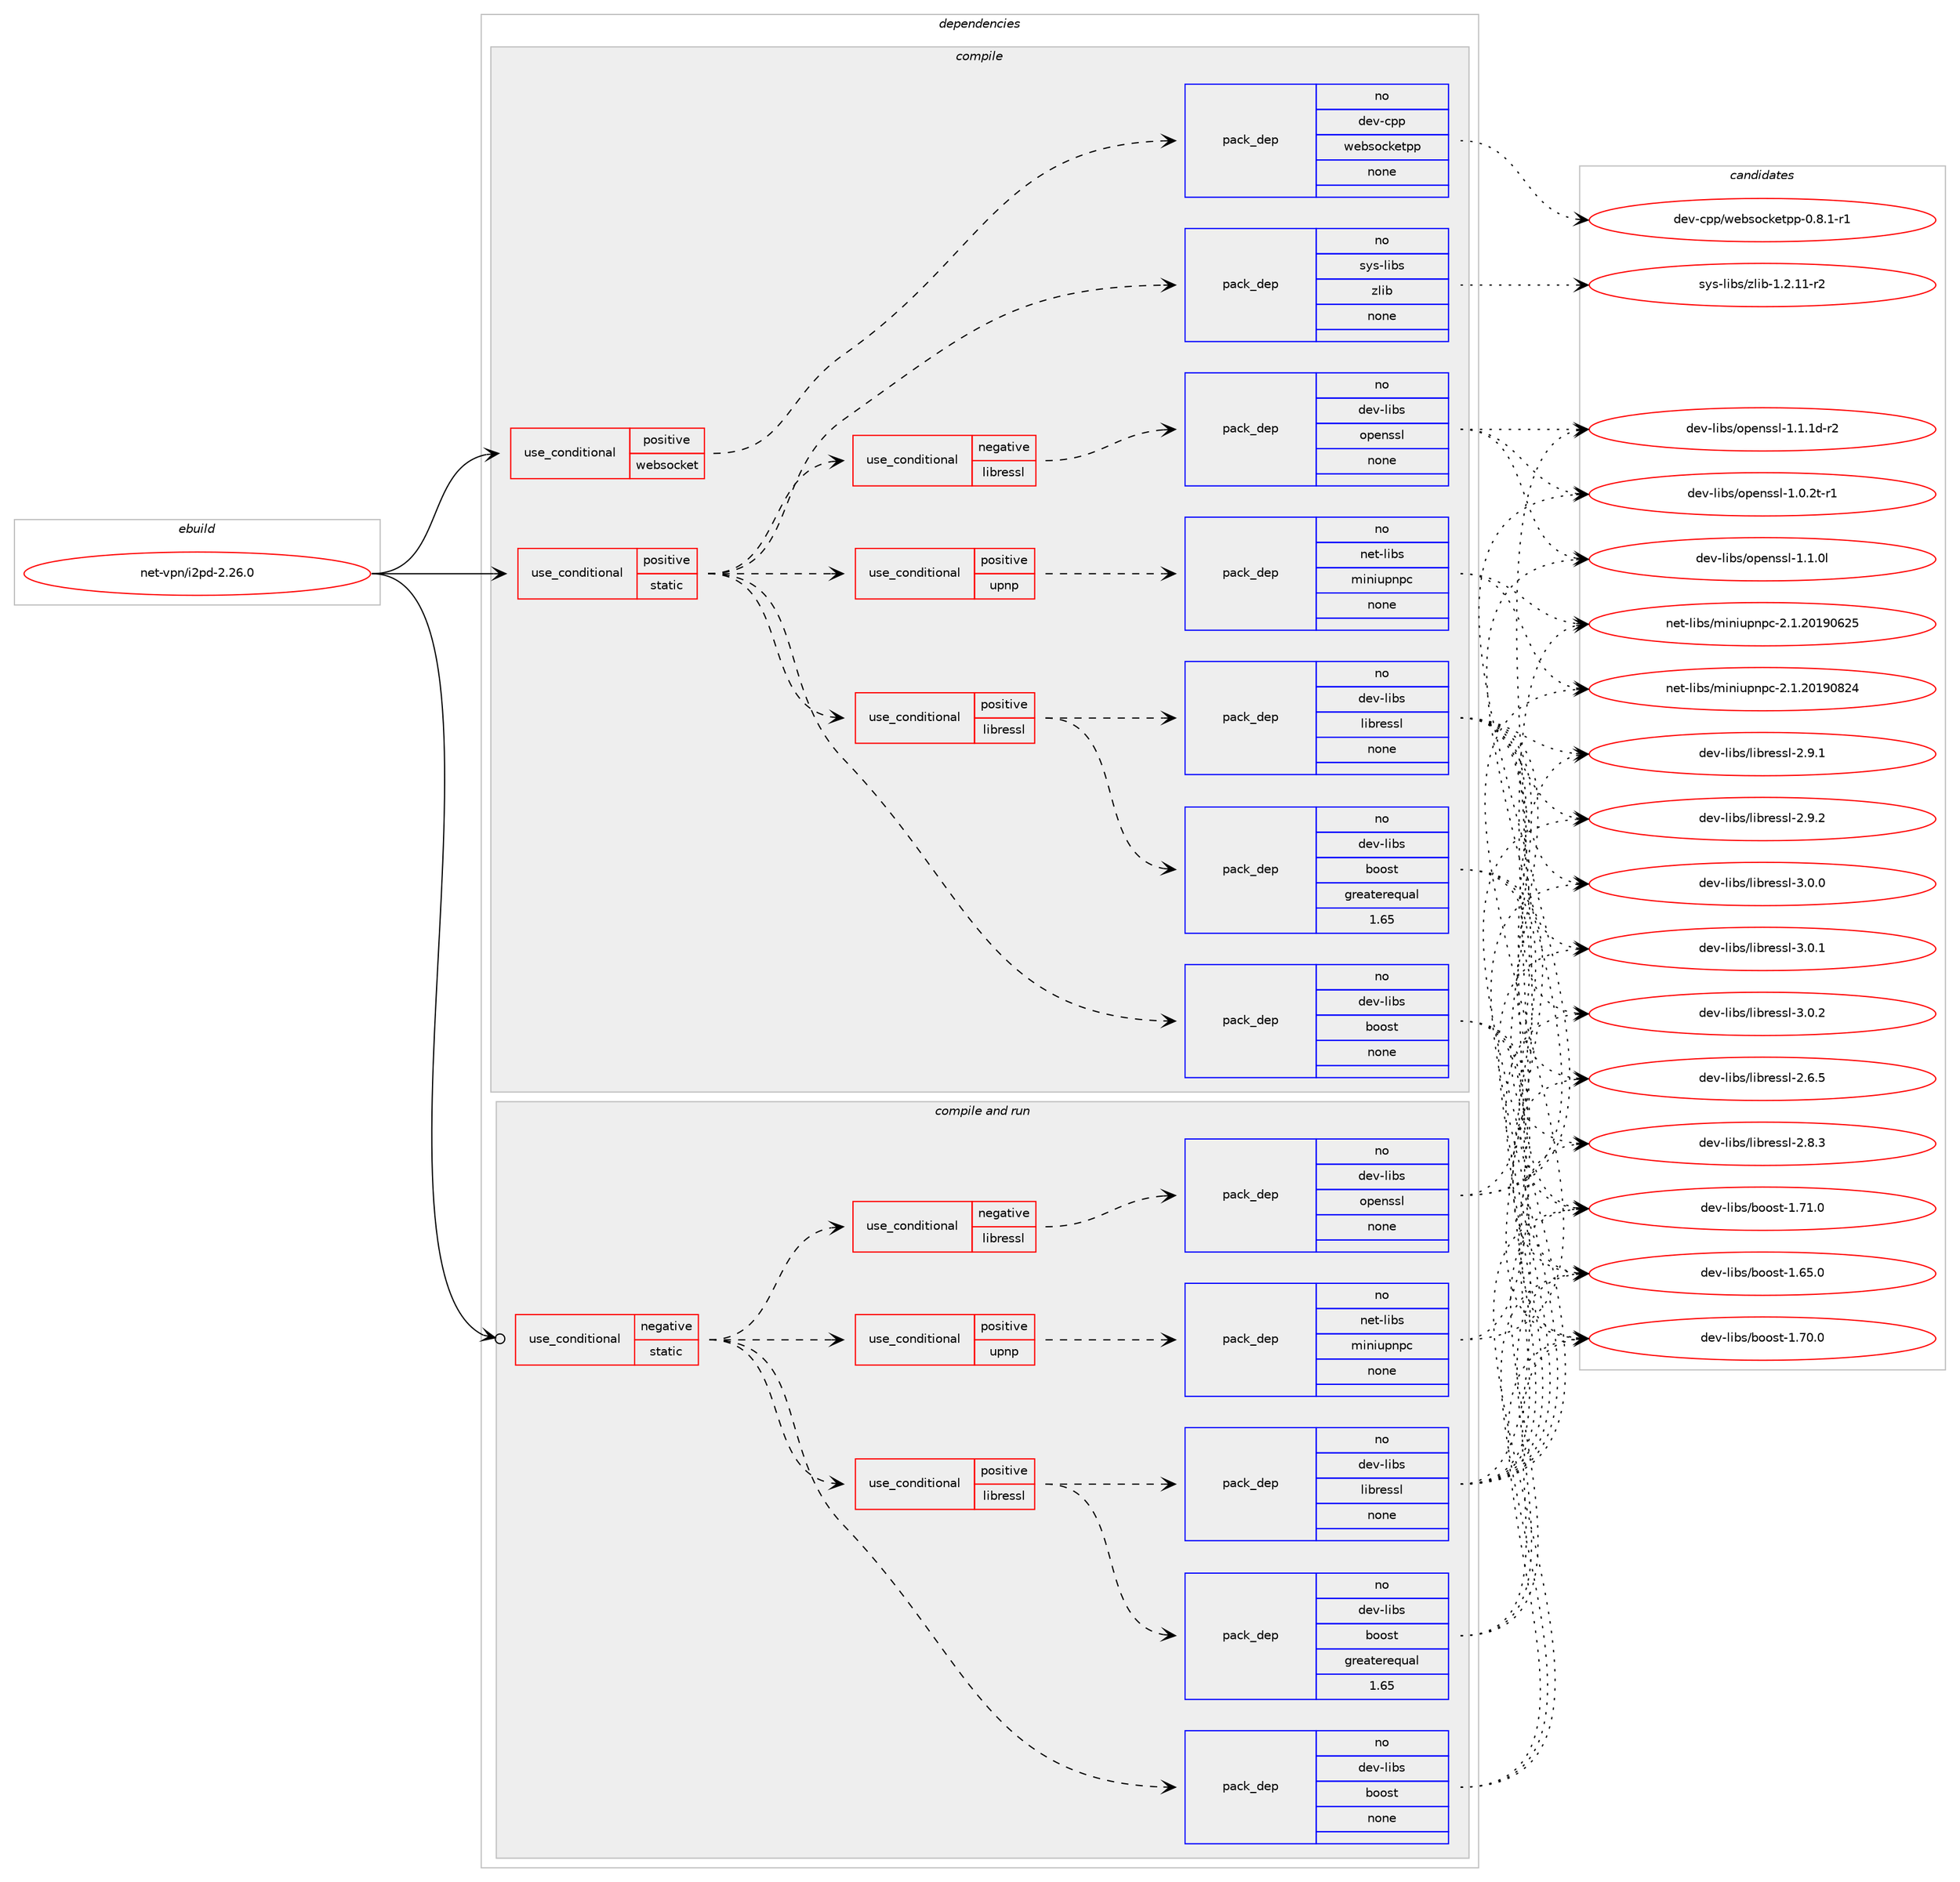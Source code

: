 digraph prolog {

# *************
# Graph options
# *************

newrank=true;
concentrate=true;
compound=true;
graph [rankdir=LR,fontname=Helvetica,fontsize=10,ranksep=1.5];#, ranksep=2.5, nodesep=0.2];
edge  [arrowhead=vee];
node  [fontname=Helvetica,fontsize=10];

# **********
# The ebuild
# **********

subgraph cluster_leftcol {
color=gray;
rank=same;
label=<<i>ebuild</i>>;
id [label="net-vpn/i2pd-2.26.0", color=red, width=4, href="../net-vpn/i2pd-2.26.0.svg"];
}

# ****************
# The dependencies
# ****************

subgraph cluster_midcol {
color=gray;
label=<<i>dependencies</i>>;
subgraph cluster_compile {
fillcolor="#eeeeee";
style=filled;
label=<<i>compile</i>>;
subgraph cond205488 {
dependency842787 [label=<<TABLE BORDER="0" CELLBORDER="1" CELLSPACING="0" CELLPADDING="4"><TR><TD ROWSPAN="3" CELLPADDING="10">use_conditional</TD></TR><TR><TD>positive</TD></TR><TR><TD>static</TD></TR></TABLE>>, shape=none, color=red];
subgraph pack622412 {
dependency842788 [label=<<TABLE BORDER="0" CELLBORDER="1" CELLSPACING="0" CELLPADDING="4" WIDTH="220"><TR><TD ROWSPAN="6" CELLPADDING="30">pack_dep</TD></TR><TR><TD WIDTH="110">no</TD></TR><TR><TD>dev-libs</TD></TR><TR><TD>boost</TD></TR><TR><TD>none</TD></TR><TR><TD></TD></TR></TABLE>>, shape=none, color=blue];
}
dependency842787:e -> dependency842788:w [weight=20,style="dashed",arrowhead="vee"];
subgraph cond205489 {
dependency842789 [label=<<TABLE BORDER="0" CELLBORDER="1" CELLSPACING="0" CELLPADDING="4"><TR><TD ROWSPAN="3" CELLPADDING="10">use_conditional</TD></TR><TR><TD>negative</TD></TR><TR><TD>libressl</TD></TR></TABLE>>, shape=none, color=red];
subgraph pack622413 {
dependency842790 [label=<<TABLE BORDER="0" CELLBORDER="1" CELLSPACING="0" CELLPADDING="4" WIDTH="220"><TR><TD ROWSPAN="6" CELLPADDING="30">pack_dep</TD></TR><TR><TD WIDTH="110">no</TD></TR><TR><TD>dev-libs</TD></TR><TR><TD>openssl</TD></TR><TR><TD>none</TD></TR><TR><TD></TD></TR></TABLE>>, shape=none, color=blue];
}
dependency842789:e -> dependency842790:w [weight=20,style="dashed",arrowhead="vee"];
}
dependency842787:e -> dependency842789:w [weight=20,style="dashed",arrowhead="vee"];
subgraph cond205490 {
dependency842791 [label=<<TABLE BORDER="0" CELLBORDER="1" CELLSPACING="0" CELLPADDING="4"><TR><TD ROWSPAN="3" CELLPADDING="10">use_conditional</TD></TR><TR><TD>positive</TD></TR><TR><TD>libressl</TD></TR></TABLE>>, shape=none, color=red];
subgraph pack622414 {
dependency842792 [label=<<TABLE BORDER="0" CELLBORDER="1" CELLSPACING="0" CELLPADDING="4" WIDTH="220"><TR><TD ROWSPAN="6" CELLPADDING="30">pack_dep</TD></TR><TR><TD WIDTH="110">no</TD></TR><TR><TD>dev-libs</TD></TR><TR><TD>libressl</TD></TR><TR><TD>none</TD></TR><TR><TD></TD></TR></TABLE>>, shape=none, color=blue];
}
dependency842791:e -> dependency842792:w [weight=20,style="dashed",arrowhead="vee"];
subgraph pack622415 {
dependency842793 [label=<<TABLE BORDER="0" CELLBORDER="1" CELLSPACING="0" CELLPADDING="4" WIDTH="220"><TR><TD ROWSPAN="6" CELLPADDING="30">pack_dep</TD></TR><TR><TD WIDTH="110">no</TD></TR><TR><TD>dev-libs</TD></TR><TR><TD>boost</TD></TR><TR><TD>greaterequal</TD></TR><TR><TD>1.65</TD></TR></TABLE>>, shape=none, color=blue];
}
dependency842791:e -> dependency842793:w [weight=20,style="dashed",arrowhead="vee"];
}
dependency842787:e -> dependency842791:w [weight=20,style="dashed",arrowhead="vee"];
subgraph pack622416 {
dependency842794 [label=<<TABLE BORDER="0" CELLBORDER="1" CELLSPACING="0" CELLPADDING="4" WIDTH="220"><TR><TD ROWSPAN="6" CELLPADDING="30">pack_dep</TD></TR><TR><TD WIDTH="110">no</TD></TR><TR><TD>sys-libs</TD></TR><TR><TD>zlib</TD></TR><TR><TD>none</TD></TR><TR><TD></TD></TR></TABLE>>, shape=none, color=blue];
}
dependency842787:e -> dependency842794:w [weight=20,style="dashed",arrowhead="vee"];
subgraph cond205491 {
dependency842795 [label=<<TABLE BORDER="0" CELLBORDER="1" CELLSPACING="0" CELLPADDING="4"><TR><TD ROWSPAN="3" CELLPADDING="10">use_conditional</TD></TR><TR><TD>positive</TD></TR><TR><TD>upnp</TD></TR></TABLE>>, shape=none, color=red];
subgraph pack622417 {
dependency842796 [label=<<TABLE BORDER="0" CELLBORDER="1" CELLSPACING="0" CELLPADDING="4" WIDTH="220"><TR><TD ROWSPAN="6" CELLPADDING="30">pack_dep</TD></TR><TR><TD WIDTH="110">no</TD></TR><TR><TD>net-libs</TD></TR><TR><TD>miniupnpc</TD></TR><TR><TD>none</TD></TR><TR><TD></TD></TR></TABLE>>, shape=none, color=blue];
}
dependency842795:e -> dependency842796:w [weight=20,style="dashed",arrowhead="vee"];
}
dependency842787:e -> dependency842795:w [weight=20,style="dashed",arrowhead="vee"];
}
id:e -> dependency842787:w [weight=20,style="solid",arrowhead="vee"];
subgraph cond205492 {
dependency842797 [label=<<TABLE BORDER="0" CELLBORDER="1" CELLSPACING="0" CELLPADDING="4"><TR><TD ROWSPAN="3" CELLPADDING="10">use_conditional</TD></TR><TR><TD>positive</TD></TR><TR><TD>websocket</TD></TR></TABLE>>, shape=none, color=red];
subgraph pack622418 {
dependency842798 [label=<<TABLE BORDER="0" CELLBORDER="1" CELLSPACING="0" CELLPADDING="4" WIDTH="220"><TR><TD ROWSPAN="6" CELLPADDING="30">pack_dep</TD></TR><TR><TD WIDTH="110">no</TD></TR><TR><TD>dev-cpp</TD></TR><TR><TD>websocketpp</TD></TR><TR><TD>none</TD></TR><TR><TD></TD></TR></TABLE>>, shape=none, color=blue];
}
dependency842797:e -> dependency842798:w [weight=20,style="dashed",arrowhead="vee"];
}
id:e -> dependency842797:w [weight=20,style="solid",arrowhead="vee"];
}
subgraph cluster_compileandrun {
fillcolor="#eeeeee";
style=filled;
label=<<i>compile and run</i>>;
subgraph cond205493 {
dependency842799 [label=<<TABLE BORDER="0" CELLBORDER="1" CELLSPACING="0" CELLPADDING="4"><TR><TD ROWSPAN="3" CELLPADDING="10">use_conditional</TD></TR><TR><TD>negative</TD></TR><TR><TD>static</TD></TR></TABLE>>, shape=none, color=red];
subgraph pack622419 {
dependency842800 [label=<<TABLE BORDER="0" CELLBORDER="1" CELLSPACING="0" CELLPADDING="4" WIDTH="220"><TR><TD ROWSPAN="6" CELLPADDING="30">pack_dep</TD></TR><TR><TD WIDTH="110">no</TD></TR><TR><TD>dev-libs</TD></TR><TR><TD>boost</TD></TR><TR><TD>none</TD></TR><TR><TD></TD></TR></TABLE>>, shape=none, color=blue];
}
dependency842799:e -> dependency842800:w [weight=20,style="dashed",arrowhead="vee"];
subgraph cond205494 {
dependency842801 [label=<<TABLE BORDER="0" CELLBORDER="1" CELLSPACING="0" CELLPADDING="4"><TR><TD ROWSPAN="3" CELLPADDING="10">use_conditional</TD></TR><TR><TD>negative</TD></TR><TR><TD>libressl</TD></TR></TABLE>>, shape=none, color=red];
subgraph pack622420 {
dependency842802 [label=<<TABLE BORDER="0" CELLBORDER="1" CELLSPACING="0" CELLPADDING="4" WIDTH="220"><TR><TD ROWSPAN="6" CELLPADDING="30">pack_dep</TD></TR><TR><TD WIDTH="110">no</TD></TR><TR><TD>dev-libs</TD></TR><TR><TD>openssl</TD></TR><TR><TD>none</TD></TR><TR><TD></TD></TR></TABLE>>, shape=none, color=blue];
}
dependency842801:e -> dependency842802:w [weight=20,style="dashed",arrowhead="vee"];
}
dependency842799:e -> dependency842801:w [weight=20,style="dashed",arrowhead="vee"];
subgraph cond205495 {
dependency842803 [label=<<TABLE BORDER="0" CELLBORDER="1" CELLSPACING="0" CELLPADDING="4"><TR><TD ROWSPAN="3" CELLPADDING="10">use_conditional</TD></TR><TR><TD>positive</TD></TR><TR><TD>libressl</TD></TR></TABLE>>, shape=none, color=red];
subgraph pack622421 {
dependency842804 [label=<<TABLE BORDER="0" CELLBORDER="1" CELLSPACING="0" CELLPADDING="4" WIDTH="220"><TR><TD ROWSPAN="6" CELLPADDING="30">pack_dep</TD></TR><TR><TD WIDTH="110">no</TD></TR><TR><TD>dev-libs</TD></TR><TR><TD>libressl</TD></TR><TR><TD>none</TD></TR><TR><TD></TD></TR></TABLE>>, shape=none, color=blue];
}
dependency842803:e -> dependency842804:w [weight=20,style="dashed",arrowhead="vee"];
subgraph pack622422 {
dependency842805 [label=<<TABLE BORDER="0" CELLBORDER="1" CELLSPACING="0" CELLPADDING="4" WIDTH="220"><TR><TD ROWSPAN="6" CELLPADDING="30">pack_dep</TD></TR><TR><TD WIDTH="110">no</TD></TR><TR><TD>dev-libs</TD></TR><TR><TD>boost</TD></TR><TR><TD>greaterequal</TD></TR><TR><TD>1.65</TD></TR></TABLE>>, shape=none, color=blue];
}
dependency842803:e -> dependency842805:w [weight=20,style="dashed",arrowhead="vee"];
}
dependency842799:e -> dependency842803:w [weight=20,style="dashed",arrowhead="vee"];
subgraph cond205496 {
dependency842806 [label=<<TABLE BORDER="0" CELLBORDER="1" CELLSPACING="0" CELLPADDING="4"><TR><TD ROWSPAN="3" CELLPADDING="10">use_conditional</TD></TR><TR><TD>positive</TD></TR><TR><TD>upnp</TD></TR></TABLE>>, shape=none, color=red];
subgraph pack622423 {
dependency842807 [label=<<TABLE BORDER="0" CELLBORDER="1" CELLSPACING="0" CELLPADDING="4" WIDTH="220"><TR><TD ROWSPAN="6" CELLPADDING="30">pack_dep</TD></TR><TR><TD WIDTH="110">no</TD></TR><TR><TD>net-libs</TD></TR><TR><TD>miniupnpc</TD></TR><TR><TD>none</TD></TR><TR><TD></TD></TR></TABLE>>, shape=none, color=blue];
}
dependency842806:e -> dependency842807:w [weight=20,style="dashed",arrowhead="vee"];
}
dependency842799:e -> dependency842806:w [weight=20,style="dashed",arrowhead="vee"];
}
id:e -> dependency842799:w [weight=20,style="solid",arrowhead="odotvee"];
}
subgraph cluster_run {
fillcolor="#eeeeee";
style=filled;
label=<<i>run</i>>;
}
}

# **************
# The candidates
# **************

subgraph cluster_choices {
rank=same;
color=gray;
label=<<i>candidates</i>>;

subgraph choice622412 {
color=black;
nodesep=1;
choice1001011184510810598115479811111111511645494654534648 [label="dev-libs/boost-1.65.0", color=red, width=4,href="../dev-libs/boost-1.65.0.svg"];
choice1001011184510810598115479811111111511645494655484648 [label="dev-libs/boost-1.70.0", color=red, width=4,href="../dev-libs/boost-1.70.0.svg"];
choice1001011184510810598115479811111111511645494655494648 [label="dev-libs/boost-1.71.0", color=red, width=4,href="../dev-libs/boost-1.71.0.svg"];
dependency842788:e -> choice1001011184510810598115479811111111511645494654534648:w [style=dotted,weight="100"];
dependency842788:e -> choice1001011184510810598115479811111111511645494655484648:w [style=dotted,weight="100"];
dependency842788:e -> choice1001011184510810598115479811111111511645494655494648:w [style=dotted,weight="100"];
}
subgraph choice622413 {
color=black;
nodesep=1;
choice1001011184510810598115471111121011101151151084549464846501164511449 [label="dev-libs/openssl-1.0.2t-r1", color=red, width=4,href="../dev-libs/openssl-1.0.2t-r1.svg"];
choice100101118451081059811547111112101110115115108454946494648108 [label="dev-libs/openssl-1.1.0l", color=red, width=4,href="../dev-libs/openssl-1.1.0l.svg"];
choice1001011184510810598115471111121011101151151084549464946491004511450 [label="dev-libs/openssl-1.1.1d-r2", color=red, width=4,href="../dev-libs/openssl-1.1.1d-r2.svg"];
dependency842790:e -> choice1001011184510810598115471111121011101151151084549464846501164511449:w [style=dotted,weight="100"];
dependency842790:e -> choice100101118451081059811547111112101110115115108454946494648108:w [style=dotted,weight="100"];
dependency842790:e -> choice1001011184510810598115471111121011101151151084549464946491004511450:w [style=dotted,weight="100"];
}
subgraph choice622414 {
color=black;
nodesep=1;
choice10010111845108105981154710810598114101115115108455046544653 [label="dev-libs/libressl-2.6.5", color=red, width=4,href="../dev-libs/libressl-2.6.5.svg"];
choice10010111845108105981154710810598114101115115108455046564651 [label="dev-libs/libressl-2.8.3", color=red, width=4,href="../dev-libs/libressl-2.8.3.svg"];
choice10010111845108105981154710810598114101115115108455046574649 [label="dev-libs/libressl-2.9.1", color=red, width=4,href="../dev-libs/libressl-2.9.1.svg"];
choice10010111845108105981154710810598114101115115108455046574650 [label="dev-libs/libressl-2.9.2", color=red, width=4,href="../dev-libs/libressl-2.9.2.svg"];
choice10010111845108105981154710810598114101115115108455146484648 [label="dev-libs/libressl-3.0.0", color=red, width=4,href="../dev-libs/libressl-3.0.0.svg"];
choice10010111845108105981154710810598114101115115108455146484649 [label="dev-libs/libressl-3.0.1", color=red, width=4,href="../dev-libs/libressl-3.0.1.svg"];
choice10010111845108105981154710810598114101115115108455146484650 [label="dev-libs/libressl-3.0.2", color=red, width=4,href="../dev-libs/libressl-3.0.2.svg"];
dependency842792:e -> choice10010111845108105981154710810598114101115115108455046544653:w [style=dotted,weight="100"];
dependency842792:e -> choice10010111845108105981154710810598114101115115108455046564651:w [style=dotted,weight="100"];
dependency842792:e -> choice10010111845108105981154710810598114101115115108455046574649:w [style=dotted,weight="100"];
dependency842792:e -> choice10010111845108105981154710810598114101115115108455046574650:w [style=dotted,weight="100"];
dependency842792:e -> choice10010111845108105981154710810598114101115115108455146484648:w [style=dotted,weight="100"];
dependency842792:e -> choice10010111845108105981154710810598114101115115108455146484649:w [style=dotted,weight="100"];
dependency842792:e -> choice10010111845108105981154710810598114101115115108455146484650:w [style=dotted,weight="100"];
}
subgraph choice622415 {
color=black;
nodesep=1;
choice1001011184510810598115479811111111511645494654534648 [label="dev-libs/boost-1.65.0", color=red, width=4,href="../dev-libs/boost-1.65.0.svg"];
choice1001011184510810598115479811111111511645494655484648 [label="dev-libs/boost-1.70.0", color=red, width=4,href="../dev-libs/boost-1.70.0.svg"];
choice1001011184510810598115479811111111511645494655494648 [label="dev-libs/boost-1.71.0", color=red, width=4,href="../dev-libs/boost-1.71.0.svg"];
dependency842793:e -> choice1001011184510810598115479811111111511645494654534648:w [style=dotted,weight="100"];
dependency842793:e -> choice1001011184510810598115479811111111511645494655484648:w [style=dotted,weight="100"];
dependency842793:e -> choice1001011184510810598115479811111111511645494655494648:w [style=dotted,weight="100"];
}
subgraph choice622416 {
color=black;
nodesep=1;
choice11512111545108105981154712210810598454946504649494511450 [label="sys-libs/zlib-1.2.11-r2", color=red, width=4,href="../sys-libs/zlib-1.2.11-r2.svg"];
dependency842794:e -> choice11512111545108105981154712210810598454946504649494511450:w [style=dotted,weight="100"];
}
subgraph choice622417 {
color=black;
nodesep=1;
choice1101011164510810598115471091051101051171121101129945504649465048495748545053 [label="net-libs/miniupnpc-2.1.20190625", color=red, width=4,href="../net-libs/miniupnpc-2.1.20190625.svg"];
choice1101011164510810598115471091051101051171121101129945504649465048495748565052 [label="net-libs/miniupnpc-2.1.20190824", color=red, width=4,href="../net-libs/miniupnpc-2.1.20190824.svg"];
dependency842796:e -> choice1101011164510810598115471091051101051171121101129945504649465048495748545053:w [style=dotted,weight="100"];
dependency842796:e -> choice1101011164510810598115471091051101051171121101129945504649465048495748565052:w [style=dotted,weight="100"];
}
subgraph choice622418 {
color=black;
nodesep=1;
choice10010111845991121124711910198115111991071011161121124548465646494511449 [label="dev-cpp/websocketpp-0.8.1-r1", color=red, width=4,href="../dev-cpp/websocketpp-0.8.1-r1.svg"];
dependency842798:e -> choice10010111845991121124711910198115111991071011161121124548465646494511449:w [style=dotted,weight="100"];
}
subgraph choice622419 {
color=black;
nodesep=1;
choice1001011184510810598115479811111111511645494654534648 [label="dev-libs/boost-1.65.0", color=red, width=4,href="../dev-libs/boost-1.65.0.svg"];
choice1001011184510810598115479811111111511645494655484648 [label="dev-libs/boost-1.70.0", color=red, width=4,href="../dev-libs/boost-1.70.0.svg"];
choice1001011184510810598115479811111111511645494655494648 [label="dev-libs/boost-1.71.0", color=red, width=4,href="../dev-libs/boost-1.71.0.svg"];
dependency842800:e -> choice1001011184510810598115479811111111511645494654534648:w [style=dotted,weight="100"];
dependency842800:e -> choice1001011184510810598115479811111111511645494655484648:w [style=dotted,weight="100"];
dependency842800:e -> choice1001011184510810598115479811111111511645494655494648:w [style=dotted,weight="100"];
}
subgraph choice622420 {
color=black;
nodesep=1;
choice1001011184510810598115471111121011101151151084549464846501164511449 [label="dev-libs/openssl-1.0.2t-r1", color=red, width=4,href="../dev-libs/openssl-1.0.2t-r1.svg"];
choice100101118451081059811547111112101110115115108454946494648108 [label="dev-libs/openssl-1.1.0l", color=red, width=4,href="../dev-libs/openssl-1.1.0l.svg"];
choice1001011184510810598115471111121011101151151084549464946491004511450 [label="dev-libs/openssl-1.1.1d-r2", color=red, width=4,href="../dev-libs/openssl-1.1.1d-r2.svg"];
dependency842802:e -> choice1001011184510810598115471111121011101151151084549464846501164511449:w [style=dotted,weight="100"];
dependency842802:e -> choice100101118451081059811547111112101110115115108454946494648108:w [style=dotted,weight="100"];
dependency842802:e -> choice1001011184510810598115471111121011101151151084549464946491004511450:w [style=dotted,weight="100"];
}
subgraph choice622421 {
color=black;
nodesep=1;
choice10010111845108105981154710810598114101115115108455046544653 [label="dev-libs/libressl-2.6.5", color=red, width=4,href="../dev-libs/libressl-2.6.5.svg"];
choice10010111845108105981154710810598114101115115108455046564651 [label="dev-libs/libressl-2.8.3", color=red, width=4,href="../dev-libs/libressl-2.8.3.svg"];
choice10010111845108105981154710810598114101115115108455046574649 [label="dev-libs/libressl-2.9.1", color=red, width=4,href="../dev-libs/libressl-2.9.1.svg"];
choice10010111845108105981154710810598114101115115108455046574650 [label="dev-libs/libressl-2.9.2", color=red, width=4,href="../dev-libs/libressl-2.9.2.svg"];
choice10010111845108105981154710810598114101115115108455146484648 [label="dev-libs/libressl-3.0.0", color=red, width=4,href="../dev-libs/libressl-3.0.0.svg"];
choice10010111845108105981154710810598114101115115108455146484649 [label="dev-libs/libressl-3.0.1", color=red, width=4,href="../dev-libs/libressl-3.0.1.svg"];
choice10010111845108105981154710810598114101115115108455146484650 [label="dev-libs/libressl-3.0.2", color=red, width=4,href="../dev-libs/libressl-3.0.2.svg"];
dependency842804:e -> choice10010111845108105981154710810598114101115115108455046544653:w [style=dotted,weight="100"];
dependency842804:e -> choice10010111845108105981154710810598114101115115108455046564651:w [style=dotted,weight="100"];
dependency842804:e -> choice10010111845108105981154710810598114101115115108455046574649:w [style=dotted,weight="100"];
dependency842804:e -> choice10010111845108105981154710810598114101115115108455046574650:w [style=dotted,weight="100"];
dependency842804:e -> choice10010111845108105981154710810598114101115115108455146484648:w [style=dotted,weight="100"];
dependency842804:e -> choice10010111845108105981154710810598114101115115108455146484649:w [style=dotted,weight="100"];
dependency842804:e -> choice10010111845108105981154710810598114101115115108455146484650:w [style=dotted,weight="100"];
}
subgraph choice622422 {
color=black;
nodesep=1;
choice1001011184510810598115479811111111511645494654534648 [label="dev-libs/boost-1.65.0", color=red, width=4,href="../dev-libs/boost-1.65.0.svg"];
choice1001011184510810598115479811111111511645494655484648 [label="dev-libs/boost-1.70.0", color=red, width=4,href="../dev-libs/boost-1.70.0.svg"];
choice1001011184510810598115479811111111511645494655494648 [label="dev-libs/boost-1.71.0", color=red, width=4,href="../dev-libs/boost-1.71.0.svg"];
dependency842805:e -> choice1001011184510810598115479811111111511645494654534648:w [style=dotted,weight="100"];
dependency842805:e -> choice1001011184510810598115479811111111511645494655484648:w [style=dotted,weight="100"];
dependency842805:e -> choice1001011184510810598115479811111111511645494655494648:w [style=dotted,weight="100"];
}
subgraph choice622423 {
color=black;
nodesep=1;
choice1101011164510810598115471091051101051171121101129945504649465048495748545053 [label="net-libs/miniupnpc-2.1.20190625", color=red, width=4,href="../net-libs/miniupnpc-2.1.20190625.svg"];
choice1101011164510810598115471091051101051171121101129945504649465048495748565052 [label="net-libs/miniupnpc-2.1.20190824", color=red, width=4,href="../net-libs/miniupnpc-2.1.20190824.svg"];
dependency842807:e -> choice1101011164510810598115471091051101051171121101129945504649465048495748545053:w [style=dotted,weight="100"];
dependency842807:e -> choice1101011164510810598115471091051101051171121101129945504649465048495748565052:w [style=dotted,weight="100"];
}
}

}
